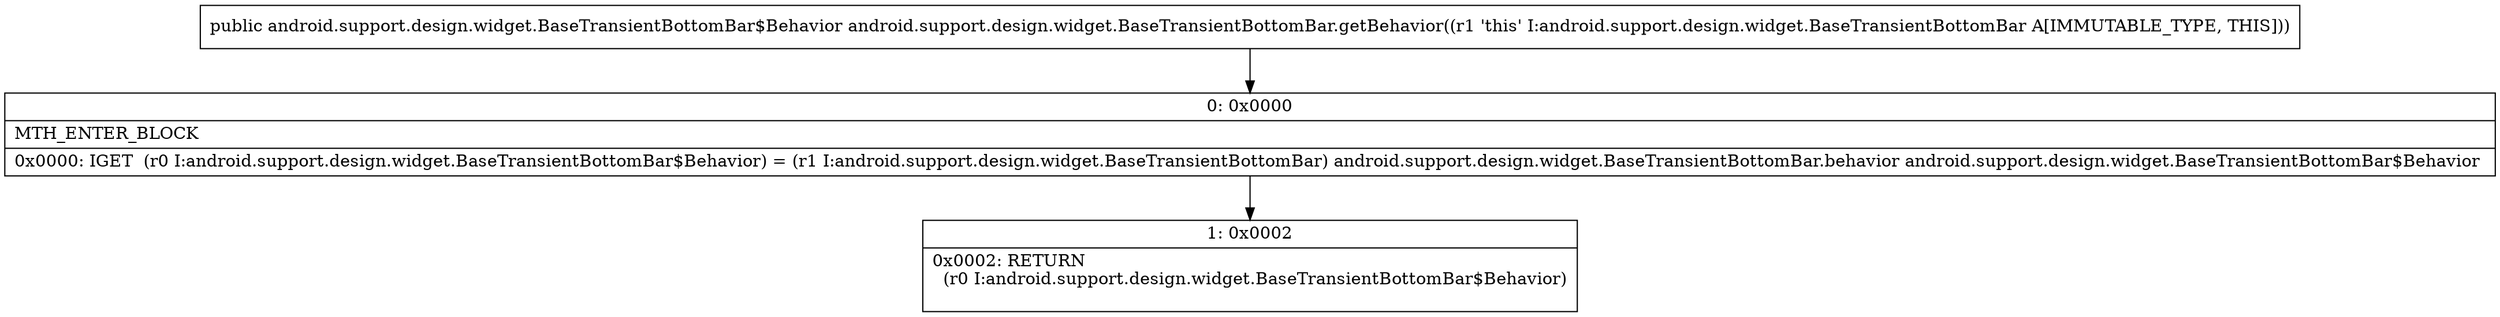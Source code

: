 digraph "CFG forandroid.support.design.widget.BaseTransientBottomBar.getBehavior()Landroid\/support\/design\/widget\/BaseTransientBottomBar$Behavior;" {
Node_0 [shape=record,label="{0\:\ 0x0000|MTH_ENTER_BLOCK\l|0x0000: IGET  (r0 I:android.support.design.widget.BaseTransientBottomBar$Behavior) = (r1 I:android.support.design.widget.BaseTransientBottomBar) android.support.design.widget.BaseTransientBottomBar.behavior android.support.design.widget.BaseTransientBottomBar$Behavior \l}"];
Node_1 [shape=record,label="{1\:\ 0x0002|0x0002: RETURN  \l  (r0 I:android.support.design.widget.BaseTransientBottomBar$Behavior)\l \l}"];
MethodNode[shape=record,label="{public android.support.design.widget.BaseTransientBottomBar$Behavior android.support.design.widget.BaseTransientBottomBar.getBehavior((r1 'this' I:android.support.design.widget.BaseTransientBottomBar A[IMMUTABLE_TYPE, THIS])) }"];
MethodNode -> Node_0;
Node_0 -> Node_1;
}


